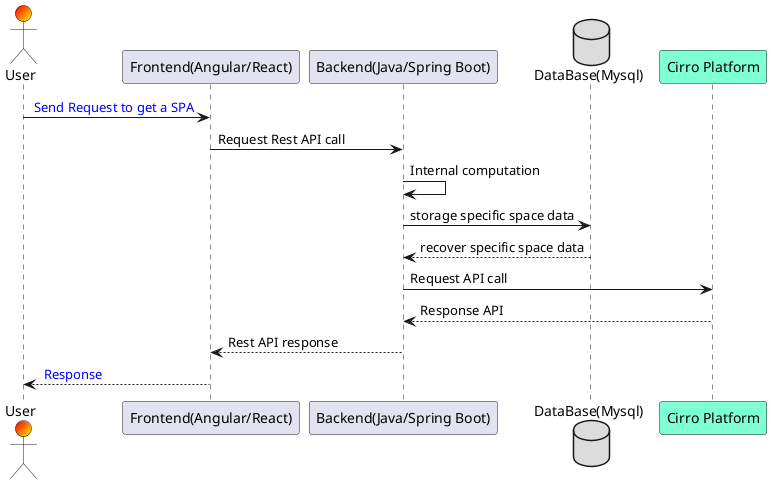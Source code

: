 @startuml sequence_diagram



actor User as u #Red/Yellow

participant "Frontend(Angular/React)" as FE

participant "Backend(Java/Spring Boot)" as BE

database "DataBase(Mysql)" as DB #Gainsboro

participant "Cirro Platform" as CP #Aquamarine




u -> FE: <color:Blue> Send Request to get a SPA

FE-> BE:Request Rest API call

BE -> BE:Internal computation

BE -> DB:storage specific space data

DB --> BE:recover specific space data

BE -> CP:Request API call

CP --> BE:Response API

BE --> FE:Rest API response

FE --> u: <color:Blue> Response

@enduml